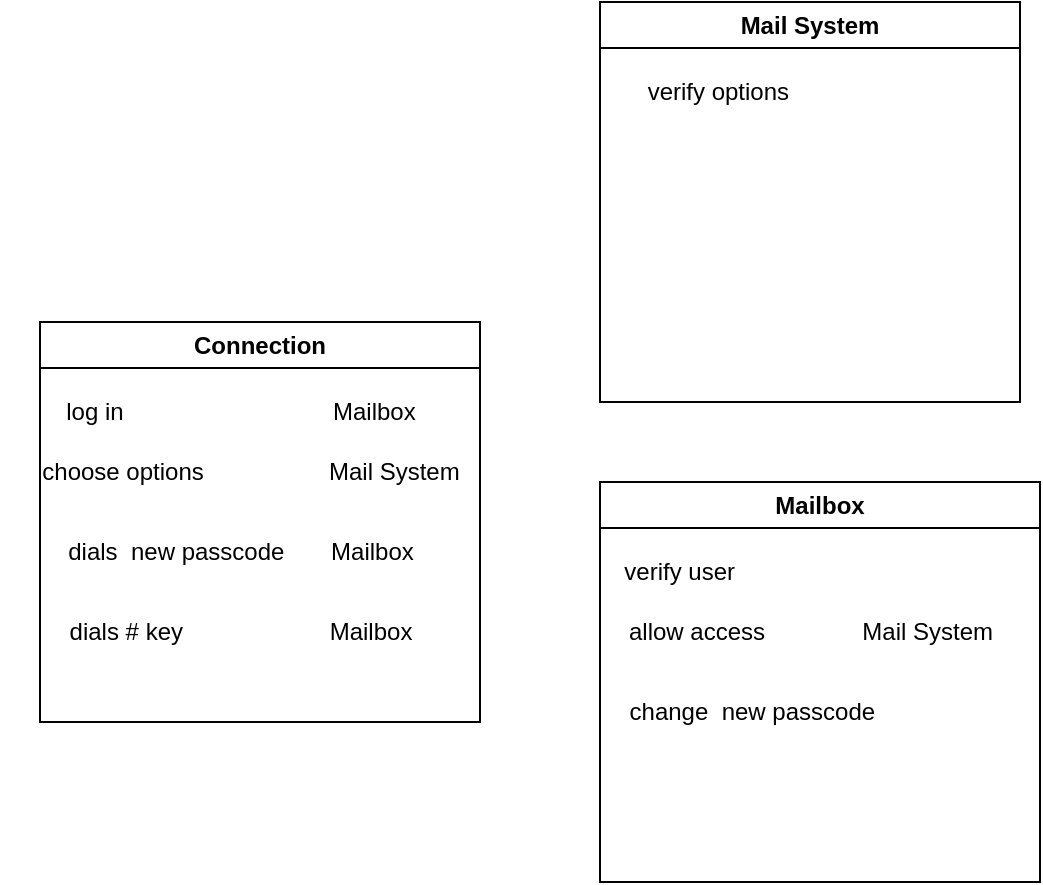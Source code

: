 <mxfile version="24.2.2" type="github">
  <diagram name="Trang-1" id="pLc-ZZCFFs3hkZTAYp1V">
    <mxGraphModel dx="1114" dy="616" grid="1" gridSize="10" guides="1" tooltips="1" connect="1" arrows="1" fold="1" page="1" pageScale="1" pageWidth="827" pageHeight="1169" math="0" shadow="0">
      <root>
        <mxCell id="0" />
        <mxCell id="1" parent="0" />
        <mxCell id="lu66J-9MDM7xwWb2PCAA-1" value="Connection" style="swimlane;whiteSpace=wrap;html=1;" vertex="1" parent="1">
          <mxGeometry x="130" y="180" width="220" height="200" as="geometry" />
        </mxCell>
        <mxCell id="lu66J-9MDM7xwWb2PCAA-4" value="log in&amp;nbsp;&lt;span style=&quot;white-space: pre;&quot;&gt;&#x9;&lt;/span&gt;&lt;span style=&quot;white-space: pre;&quot;&gt;&#x9;&lt;/span&gt;&lt;span style=&quot;white-space: pre;&quot;&gt;&#x9;&lt;/span&gt;&lt;span style=&quot;white-space: pre;&quot;&gt;&#x9;&lt;/span&gt;Mailbox" style="text;html=1;align=center;verticalAlign=middle;resizable=0;points=[];autosize=1;strokeColor=none;fillColor=none;" vertex="1" parent="lu66J-9MDM7xwWb2PCAA-1">
          <mxGeometry y="30" width="200" height="30" as="geometry" />
        </mxCell>
        <mxCell id="lu66J-9MDM7xwWb2PCAA-6" value="&amp;nbsp; &amp;nbsp;choose options&lt;span style=&quot;white-space: pre;&quot;&gt;&#x9;&lt;/span&gt;&lt;span style=&quot;white-space: pre;&quot;&gt;&#x9;&lt;/span&gt;&amp;nbsp; &amp;nbsp; &amp;nbsp; Mail System" style="text;html=1;align=center;verticalAlign=middle;resizable=0;points=[];autosize=1;strokeColor=none;fillColor=none;" vertex="1" parent="lu66J-9MDM7xwWb2PCAA-1">
          <mxGeometry x="-20" y="60" width="240" height="30" as="geometry" />
        </mxCell>
        <mxCell id="lu66J-9MDM7xwWb2PCAA-7" value="dials&amp;nbsp; new passcode&amp;nbsp; &amp;nbsp; &amp;nbsp; &amp;nbsp;Mailbox" style="text;html=1;align=center;verticalAlign=middle;resizable=0;points=[];autosize=1;strokeColor=none;fillColor=none;" vertex="1" parent="lu66J-9MDM7xwWb2PCAA-1">
          <mxGeometry y="100" width="200" height="30" as="geometry" />
        </mxCell>
        <mxCell id="lu66J-9MDM7xwWb2PCAA-8" value="dials # key&amp;nbsp; &amp;nbsp; &amp;nbsp; &amp;nbsp; &amp;nbsp; &amp;nbsp; &amp;nbsp; &amp;nbsp; &amp;nbsp; &amp;nbsp; &amp;nbsp; Mailbox" style="text;html=1;align=center;verticalAlign=middle;resizable=0;points=[];autosize=1;strokeColor=none;fillColor=none;" vertex="1" parent="lu66J-9MDM7xwWb2PCAA-1">
          <mxGeometry x="5" y="140" width="190" height="30" as="geometry" />
        </mxCell>
        <mxCell id="lu66J-9MDM7xwWb2PCAA-3" value="Mailbox" style="swimlane;whiteSpace=wrap;html=1;" vertex="1" parent="1">
          <mxGeometry x="410" y="260" width="220" height="200" as="geometry" />
        </mxCell>
        <mxCell id="lu66J-9MDM7xwWb2PCAA-9" value="verify user&lt;span style=&quot;white-space: pre;&quot;&gt;&#x9;&lt;/span&gt;&lt;span style=&quot;white-space: pre;&quot;&gt;&#x9;&lt;/span&gt;" style="text;html=1;align=center;verticalAlign=middle;resizable=0;points=[];autosize=1;strokeColor=none;fillColor=none;" vertex="1" parent="lu66J-9MDM7xwWb2PCAA-3">
          <mxGeometry y="30" width="130" height="30" as="geometry" />
        </mxCell>
        <mxCell id="lu66J-9MDM7xwWb2PCAA-11" value="&amp;nbsp; &amp;nbsp;allow access&lt;span style=&quot;white-space: pre;&quot;&gt;&#x9;&lt;/span&gt;&lt;span style=&quot;white-space: pre;&quot;&gt;&#x9;&lt;/span&gt;&amp;nbsp; &amp;nbsp; &amp;nbsp; Mail System" style="text;html=1;align=center;verticalAlign=middle;resizable=0;points=[];autosize=1;strokeColor=none;fillColor=none;" vertex="1" parent="lu66J-9MDM7xwWb2PCAA-3">
          <mxGeometry x="-10" y="60" width="220" height="30" as="geometry" />
        </mxCell>
        <mxCell id="lu66J-9MDM7xwWb2PCAA-13" value="change&amp;nbsp; new passcode&amp;nbsp; &amp;nbsp; &amp;nbsp;" style="text;html=1;align=center;verticalAlign=middle;resizable=0;points=[];autosize=1;strokeColor=none;fillColor=none;" vertex="1" parent="lu66J-9MDM7xwWb2PCAA-3">
          <mxGeometry x="4" y="100" width="160" height="30" as="geometry" />
        </mxCell>
        <mxCell id="lu66J-9MDM7xwWb2PCAA-5" value="Mail System" style="swimlane;whiteSpace=wrap;html=1;" vertex="1" parent="1">
          <mxGeometry x="410" y="20" width="210" height="200" as="geometry" />
        </mxCell>
        <mxCell id="lu66J-9MDM7xwWb2PCAA-12" value="&amp;nbsp; &amp;nbsp;verify options&lt;span style=&quot;white-space: pre;&quot;&gt;&#x9;&lt;/span&gt;&lt;span style=&quot;white-space: pre;&quot;&gt;&#x9;&lt;/span&gt;&amp;nbsp; &amp;nbsp; &amp;nbsp;&amp;nbsp;" style="text;html=1;align=center;verticalAlign=middle;resizable=0;points=[];autosize=1;strokeColor=none;fillColor=none;" vertex="1" parent="lu66J-9MDM7xwWb2PCAA-5">
          <mxGeometry y="30" width="180" height="30" as="geometry" />
        </mxCell>
      </root>
    </mxGraphModel>
  </diagram>
</mxfile>
